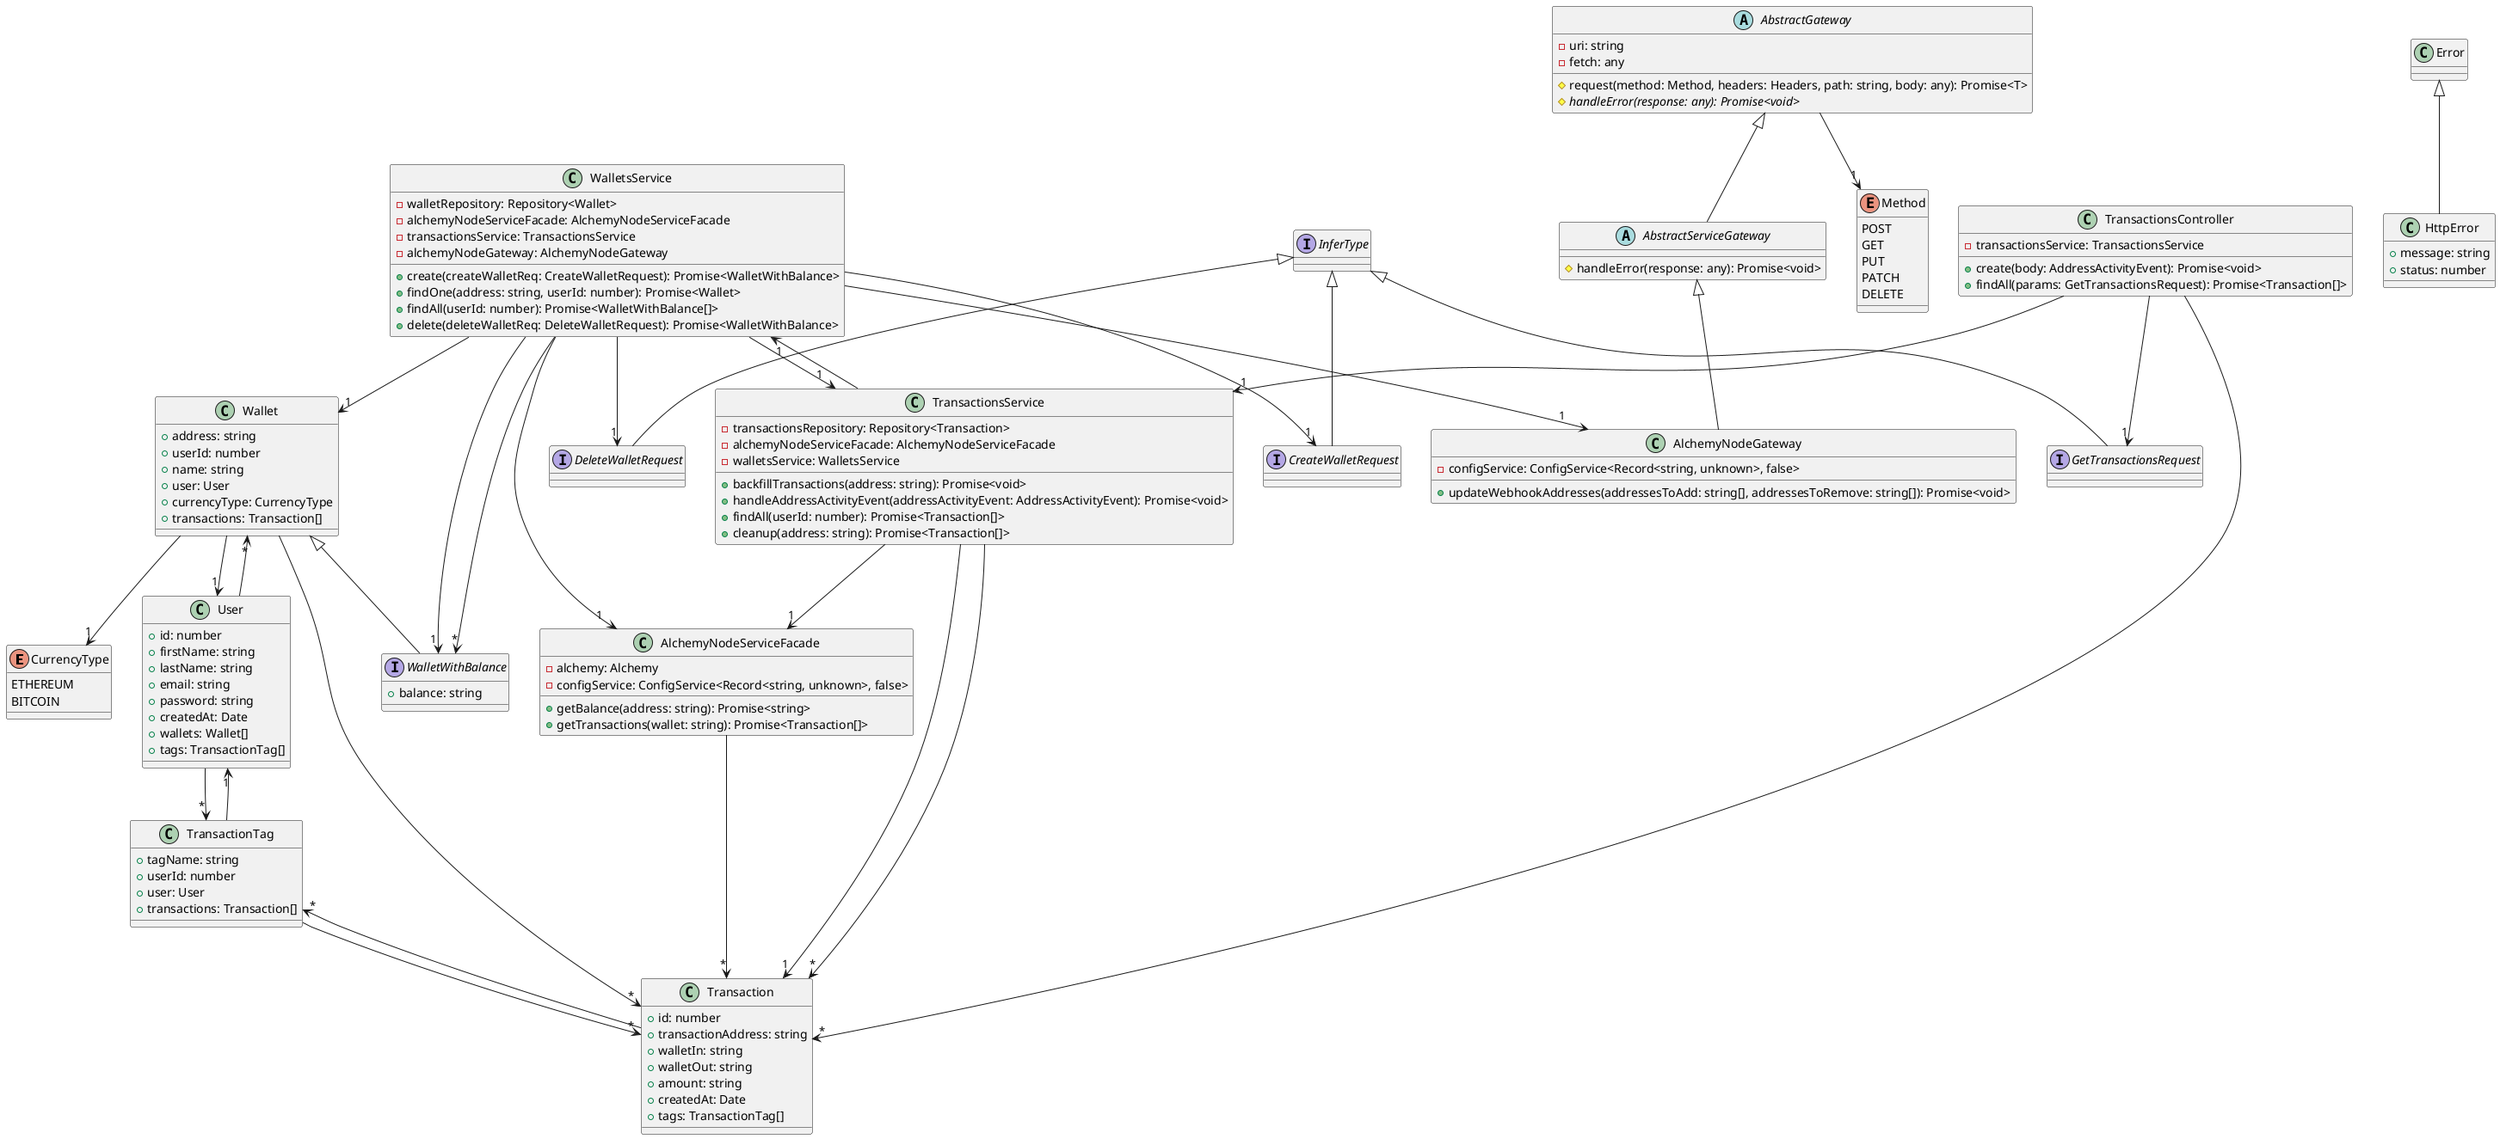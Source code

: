 @startuml
enum CurrencyType {
    ETHEREUM
    BITCOIN
}
class Wallet {
    +address: string
    +userId: number
    +name: string
    +user: User
    +currencyType: CurrencyType
    +transactions: Transaction[]
}
class User {
    +id: number
    +firstName: string
    +lastName: string
    +email: string
    +password: string
    +createdAt: Date
    +wallets: Wallet[]
    +tags: TransactionTag[]
}
class TransactionTag {
    +tagName: string
    +userId: number
    +user: User
    +transactions: Transaction[]
}
class Transaction {
    +id: number
    +transactionAddress: string
    +walletIn: string
    +walletOut: string
    +amount: string
    +createdAt: Date
    +tags: TransactionTag[]
}
class AlchemyNodeServiceFacade {
    -alchemy: Alchemy
    -configService: ConfigService<Record<string, unknown>, false>
    +getBalance(address: string): Promise<string>
    +getTransactions(wallet: string): Promise<Transaction[]>
}
interface CreateWalletRequest extends InferType
interface WalletWithBalance extends Wallet {
    +balance: string
}
abstract class AbstractGateway {
    -uri: string
    -fetch: any
    #request(method: Method, headers: Headers, path: string, body: any): Promise<T>
    #{abstract} handleError(response: any): Promise<void>
}
enum Method {
    POST
    GET
    PUT
    PATCH
    DELETE
}
class HttpError extends Error {
    +message: string
    +status: number
}
abstract class AbstractServiceGateway extends AbstractGateway {
    #handleError(response: any): Promise<void>
}
class AlchemyNodeGateway extends AbstractServiceGateway {
    -configService: ConfigService<Record<string, unknown>, false>
    +updateWebhookAddresses(addressesToAdd: string[], addressesToRemove: string[]): Promise<void>
}
interface DeleteWalletRequest extends InferType
class WalletsService {
    -walletRepository: Repository<Wallet>
    -alchemyNodeServiceFacade: AlchemyNodeServiceFacade
    -transactionsService: TransactionsService
    -alchemyNodeGateway: AlchemyNodeGateway
    +create(createWalletReq: CreateWalletRequest): Promise<WalletWithBalance>
    +findOne(address: string, userId: number): Promise<Wallet>
    +findAll(userId: number): Promise<WalletWithBalance[]>
    +delete(deleteWalletReq: DeleteWalletRequest): Promise<WalletWithBalance>
}
class TransactionsService {
    -transactionsRepository: Repository<Transaction>
    -alchemyNodeServiceFacade: AlchemyNodeServiceFacade
    -walletsService: WalletsService
    +backfillTransactions(address: string): Promise<void>
    +handleAddressActivityEvent(addressActivityEvent: AddressActivityEvent): Promise<void>
    +findAll(userId: number): Promise<Transaction[]>
    +cleanup(address: string): Promise<Transaction[]>
}
interface GetTransactionsRequest extends InferType
class TransactionsController {
    -transactionsService: TransactionsService
    +create(body: AddressActivityEvent): Promise<void>
    +findAll(params: GetTransactionsRequest): Promise<Transaction[]>
}
Wallet --> "1" User
Wallet --> "1" CurrencyType
Wallet --> "*" Transaction
User --> "*" Wallet
User --> "*" TransactionTag
TransactionTag --> "1" User
TransactionTag --> "*" Transaction
Transaction --> "*" TransactionTag
AlchemyNodeServiceFacade --> "*" Transaction
AbstractGateway --> "1" Method
WalletsService --> "1" Wallet
WalletsService --> "1" AlchemyNodeServiceFacade
WalletsService --> "1" TransactionsService
WalletsService --> "1" AlchemyNodeGateway
WalletsService --> "1" CreateWalletRequest
WalletsService --> "1" WalletWithBalance
WalletsService --> "*" WalletWithBalance
WalletsService --> "1" DeleteWalletRequest
TransactionsService --> "1" Transaction
TransactionsService --> "1" AlchemyNodeServiceFacade
TransactionsService --> "1" WalletsService
TransactionsService --> "*" Transaction
TransactionsController --> "1" TransactionsService
TransactionsController --> "1" GetTransactionsRequest
TransactionsController --> "*" Transaction
@enduml